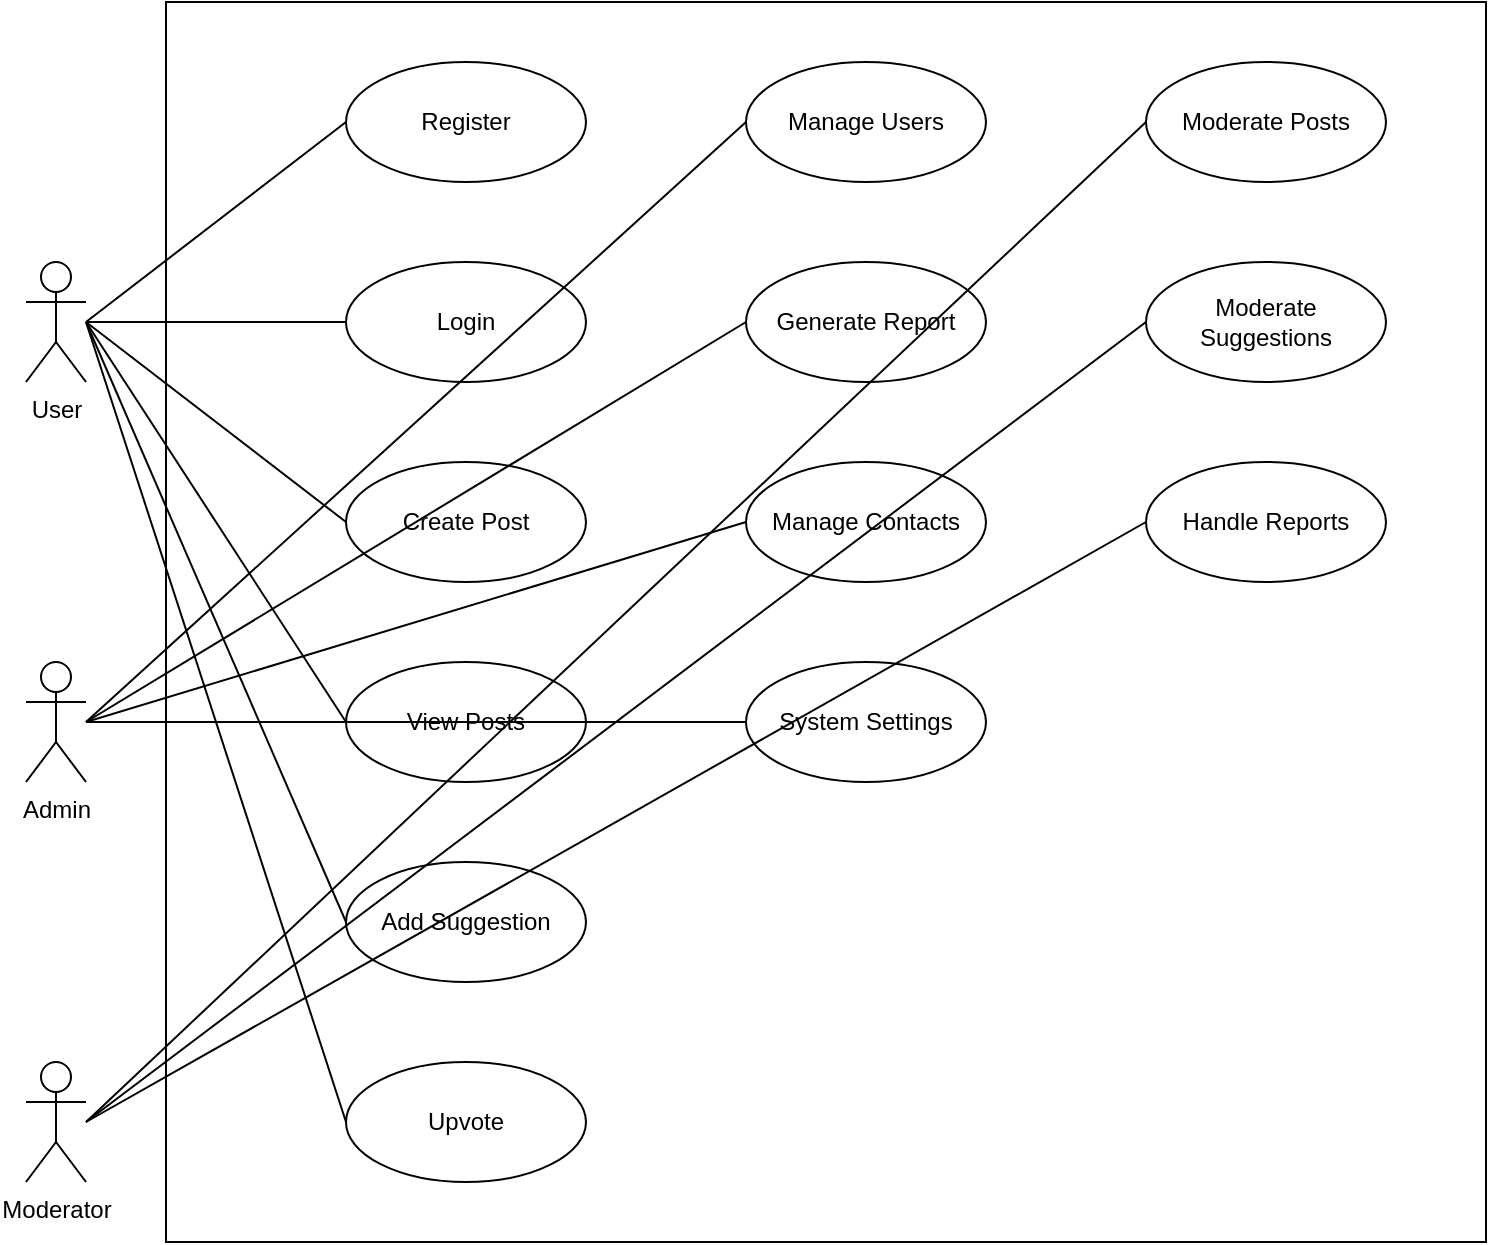 <mxfile>
    <diagram id="use-case-diagram" name="Use Case Diagram">
        <mxGraphModel dx="1050" dy="613" grid="1" gridSize="10" guides="1" tooltips="1" connect="1" arrows="1" fold="1" page="1" pageScale="1" pageWidth="1169" pageHeight="827" math="0" shadow="0">
            <root>
                <mxCell id="0"/>
                <mxCell id="1" parent="0"/>
                <mxCell id="2" value="" style="rounded=0;whiteSpace=wrap;html=1;" vertex="1" parent="1">
                    <mxGeometry x="110" y="70" width="660" height="620" as="geometry"/>
                </mxCell>
                <mxCell id="user" value="User" style="shape=umlActor;verticalLabelPosition=bottom;verticalAlign=top;html=1;" parent="1" vertex="1">
                    <mxGeometry x="40" y="200" width="30" height="60" as="geometry"/>
                </mxCell>
                <mxCell id="admin" value="Admin" style="shape=umlActor;verticalLabelPosition=bottom;verticalAlign=top;html=1;" parent="1" vertex="1">
                    <mxGeometry x="40" y="400" width="30" height="60" as="geometry"/>
                </mxCell>
                <mxCell id="moderator" value="Moderator" style="shape=umlActor;verticalLabelPosition=bottom;verticalAlign=top;html=1;" parent="1" vertex="1">
                    <mxGeometry x="40" y="600" width="30" height="60" as="geometry"/>
                </mxCell>
                <mxCell id="register" value="Register" style="ellipse;whiteSpace=wrap;html=1;" parent="1" vertex="1">
                    <mxGeometry x="200" y="100" width="120" height="60" as="geometry"/>
                </mxCell>
                <mxCell id="login" value="Login" style="ellipse;whiteSpace=wrap;html=1;" parent="1" vertex="1">
                    <mxGeometry x="200" y="200" width="120" height="60" as="geometry"/>
                </mxCell>
                <mxCell id="create_post" value="Create Post" style="ellipse;whiteSpace=wrap;html=1;" parent="1" vertex="1">
                    <mxGeometry x="200" y="300" width="120" height="60" as="geometry"/>
                </mxCell>
                <mxCell id="view_posts" value="View Posts" style="ellipse;whiteSpace=wrap;html=1;" parent="1" vertex="1">
                    <mxGeometry x="200" y="400" width="120" height="60" as="geometry"/>
                </mxCell>
                <mxCell id="add_suggestion" value="Add Suggestion" style="ellipse;whiteSpace=wrap;html=1;" parent="1" vertex="1">
                    <mxGeometry x="200" y="500" width="120" height="60" as="geometry"/>
                </mxCell>
                <mxCell id="upvote" value="Upvote" style="ellipse;whiteSpace=wrap;html=1;" parent="1" vertex="1">
                    <mxGeometry x="200" y="600" width="120" height="60" as="geometry"/>
                </mxCell>
                <mxCell id="manage_users" value="Manage Users" style="ellipse;whiteSpace=wrap;html=1;" parent="1" vertex="1">
                    <mxGeometry x="400" y="100" width="120" height="60" as="geometry"/>
                </mxCell>
                <mxCell id="generate_report" value="Generate Report" style="ellipse;whiteSpace=wrap;html=1;" parent="1" vertex="1">
                    <mxGeometry x="400" y="200" width="120" height="60" as="geometry"/>
                </mxCell>
                <mxCell id="manage_contacts" value="Manage Contacts" style="ellipse;whiteSpace=wrap;html=1;" parent="1" vertex="1">
                    <mxGeometry x="400" y="300" width="120" height="60" as="geometry"/>
                </mxCell>
                <mxCell id="system_settings" value="System Settings" style="ellipse;whiteSpace=wrap;html=1;" parent="1" vertex="1">
                    <mxGeometry x="400" y="400" width="120" height="60" as="geometry"/>
                </mxCell>
                <mxCell id="moderate_posts" value="Moderate Posts" style="ellipse;whiteSpace=wrap;html=1;" parent="1" vertex="1">
                    <mxGeometry x="600" y="100" width="120" height="60" as="geometry"/>
                </mxCell>
                <mxCell id="moderate_suggestions" value="Moderate Suggestions" style="ellipse;whiteSpace=wrap;html=1;" parent="1" vertex="1">
                    <mxGeometry x="600" y="200" width="120" height="60" as="geometry"/>
                </mxCell>
                <mxCell id="handle_reports" value="Handle Reports" style="ellipse;whiteSpace=wrap;html=1;" parent="1" vertex="1">
                    <mxGeometry x="600" y="300" width="120" height="60" as="geometry"/>
                </mxCell>
                <mxCell id="user_connections" value="" style="endArrow=none;html=1;rounded=0;exitX=1;exitY=0.5;entryX=0;entryY=0.5;" parent="1" source="user" target="register" edge="1">
                    <mxGeometry relative="1" as="geometry"/>
                </mxCell>
                <mxCell id="user_connections2" value="" style="endArrow=none;html=1;rounded=0;exitX=1;exitY=0.5;entryX=0;entryY=0.5;" parent="1" source="user" target="login" edge="1">
                    <mxGeometry relative="1" as="geometry"/>
                </mxCell>
                <mxCell id="user_connections3" value="" style="endArrow=none;html=1;rounded=0;exitX=1;exitY=0.5;entryX=0;entryY=0.5;" parent="1" source="user" target="create_post" edge="1">
                    <mxGeometry relative="1" as="geometry"/>
                </mxCell>
                <mxCell id="user_connections4" value="" style="endArrow=none;html=1;rounded=0;exitX=1;exitY=0.5;entryX=0;entryY=0.5;" parent="1" source="user" target="view_posts" edge="1">
                    <mxGeometry relative="1" as="geometry"/>
                </mxCell>
                <mxCell id="user_connections5" value="" style="endArrow=none;html=1;rounded=0;exitX=1;exitY=0.5;entryX=0;entryY=0.5;" parent="1" source="user" target="add_suggestion" edge="1">
                    <mxGeometry relative="1" as="geometry"/>
                </mxCell>
                <mxCell id="user_connections6" value="" style="endArrow=none;html=1;rounded=0;exitX=1;exitY=0.5;entryX=0;entryY=0.5;" parent="1" source="user" target="upvote" edge="1">
                    <mxGeometry relative="1" as="geometry"/>
                </mxCell>
                <mxCell id="admin_connections" value="" style="endArrow=none;html=1;rounded=0;exitX=1;exitY=0.5;entryX=0;entryY=0.5;" parent="1" source="admin" target="manage_users" edge="1">
                    <mxGeometry relative="1" as="geometry"/>
                </mxCell>
                <mxCell id="admin_connections2" value="" style="endArrow=none;html=1;rounded=0;exitX=1;exitY=0.5;entryX=0;entryY=0.5;" parent="1" source="admin" target="generate_report" edge="1">
                    <mxGeometry relative="1" as="geometry"/>
                </mxCell>
                <mxCell id="admin_connections3" value="" style="endArrow=none;html=1;rounded=0;exitX=1;exitY=0.5;entryX=0;entryY=0.5;" parent="1" source="admin" target="manage_contacts" edge="1">
                    <mxGeometry relative="1" as="geometry"/>
                </mxCell>
                <mxCell id="admin_connections4" value="" style="endArrow=none;html=1;rounded=0;exitX=1;exitY=0.5;entryX=0;entryY=0.5;" parent="1" source="admin" target="system_settings" edge="1">
                    <mxGeometry relative="1" as="geometry"/>
                </mxCell>
                <mxCell id="moderator_connections" value="" style="endArrow=none;html=1;rounded=0;exitX=1;exitY=0.5;entryX=0;entryY=0.5;" parent="1" source="moderator" target="moderate_posts" edge="1">
                    <mxGeometry relative="1" as="geometry"/>
                </mxCell>
                <mxCell id="moderator_connections2" value="" style="endArrow=none;html=1;rounded=0;exitX=1;exitY=0.5;entryX=0;entryY=0.5;" parent="1" source="moderator" target="moderate_suggestions" edge="1">
                    <mxGeometry relative="1" as="geometry"/>
                </mxCell>
                <mxCell id="moderator_connections3" value="" style="endArrow=none;html=1;rounded=0;exitX=1;exitY=0.5;entryX=0;entryY=0.5;" parent="1" source="moderator" target="handle_reports" edge="1">
                    <mxGeometry relative="1" as="geometry"/>
                </mxCell>
            </root>
        </mxGraphModel>
    </diagram>
</mxfile>
